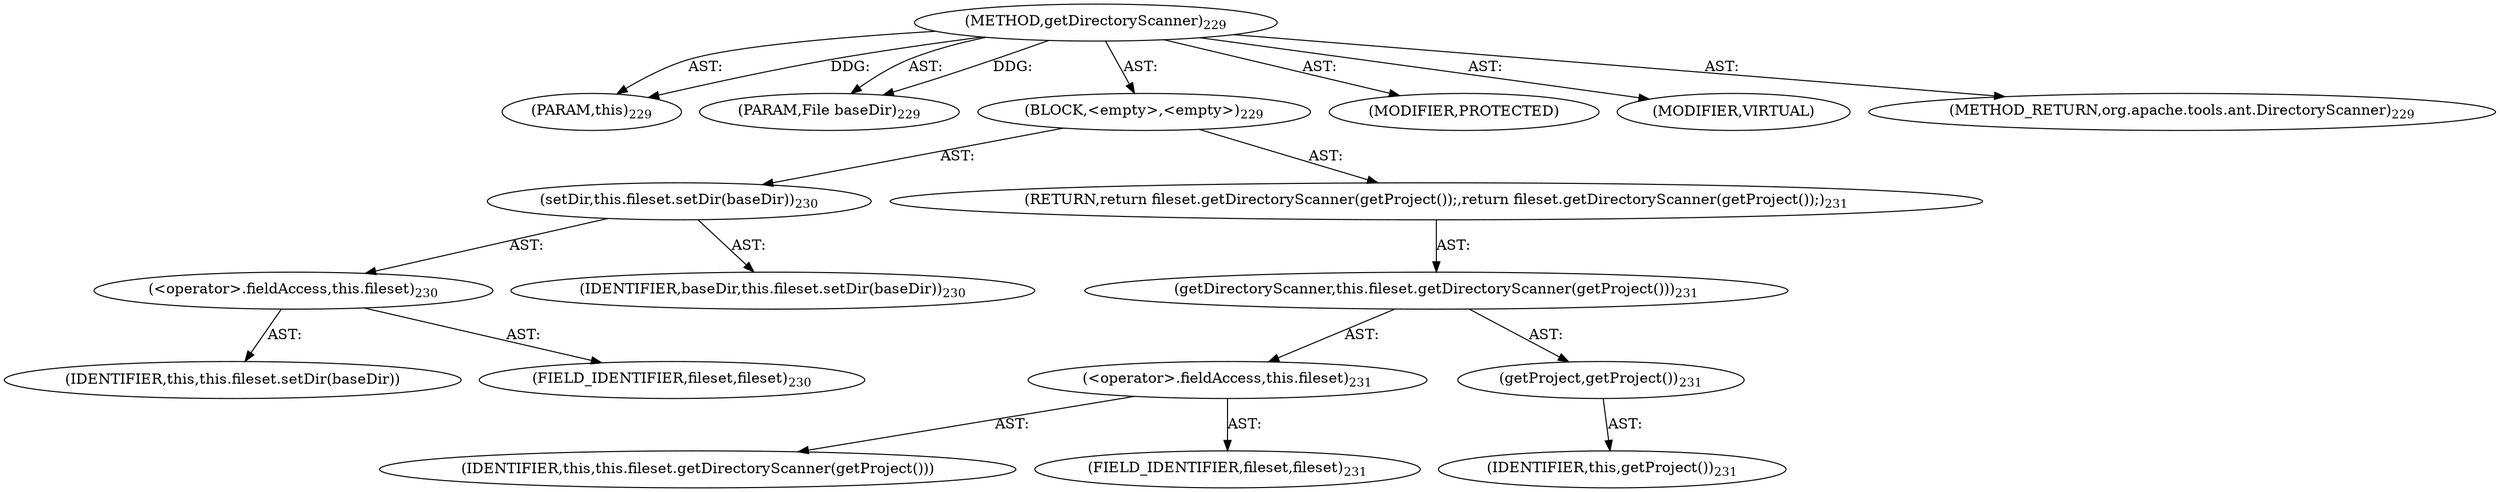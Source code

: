 digraph "getDirectoryScanner" {  
"111669149707" [label = <(METHOD,getDirectoryScanner)<SUB>229</SUB>> ]
"115964116994" [label = <(PARAM,this)<SUB>229</SUB>> ]
"115964117010" [label = <(PARAM,File baseDir)<SUB>229</SUB>> ]
"25769803793" [label = <(BLOCK,&lt;empty&gt;,&lt;empty&gt;)<SUB>229</SUB>> ]
"30064771130" [label = <(setDir,this.fileset.setDir(baseDir))<SUB>230</SUB>> ]
"30064771131" [label = <(&lt;operator&gt;.fieldAccess,this.fileset)<SUB>230</SUB>> ]
"68719476777" [label = <(IDENTIFIER,this,this.fileset.setDir(baseDir))> ]
"55834574859" [label = <(FIELD_IDENTIFIER,fileset,fileset)<SUB>230</SUB>> ]
"68719476778" [label = <(IDENTIFIER,baseDir,this.fileset.setDir(baseDir))<SUB>230</SUB>> ]
"146028888069" [label = <(RETURN,return fileset.getDirectoryScanner(getProject());,return fileset.getDirectoryScanner(getProject());)<SUB>231</SUB>> ]
"30064771132" [label = <(getDirectoryScanner,this.fileset.getDirectoryScanner(getProject()))<SUB>231</SUB>> ]
"30064771133" [label = <(&lt;operator&gt;.fieldAccess,this.fileset)<SUB>231</SUB>> ]
"68719476779" [label = <(IDENTIFIER,this,this.fileset.getDirectoryScanner(getProject()))> ]
"55834574860" [label = <(FIELD_IDENTIFIER,fileset,fileset)<SUB>231</SUB>> ]
"30064771134" [label = <(getProject,getProject())<SUB>231</SUB>> ]
"68719476741" [label = <(IDENTIFIER,this,getProject())<SUB>231</SUB>> ]
"133143986199" [label = <(MODIFIER,PROTECTED)> ]
"133143986200" [label = <(MODIFIER,VIRTUAL)> ]
"128849018891" [label = <(METHOD_RETURN,org.apache.tools.ant.DirectoryScanner)<SUB>229</SUB>> ]
  "111669149707" -> "115964116994"  [ label = "AST: "] 
  "111669149707" -> "115964117010"  [ label = "AST: "] 
  "111669149707" -> "25769803793"  [ label = "AST: "] 
  "111669149707" -> "133143986199"  [ label = "AST: "] 
  "111669149707" -> "133143986200"  [ label = "AST: "] 
  "111669149707" -> "128849018891"  [ label = "AST: "] 
  "25769803793" -> "30064771130"  [ label = "AST: "] 
  "25769803793" -> "146028888069"  [ label = "AST: "] 
  "30064771130" -> "30064771131"  [ label = "AST: "] 
  "30064771130" -> "68719476778"  [ label = "AST: "] 
  "30064771131" -> "68719476777"  [ label = "AST: "] 
  "30064771131" -> "55834574859"  [ label = "AST: "] 
  "146028888069" -> "30064771132"  [ label = "AST: "] 
  "30064771132" -> "30064771133"  [ label = "AST: "] 
  "30064771132" -> "30064771134"  [ label = "AST: "] 
  "30064771133" -> "68719476779"  [ label = "AST: "] 
  "30064771133" -> "55834574860"  [ label = "AST: "] 
  "30064771134" -> "68719476741"  [ label = "AST: "] 
  "111669149707" -> "115964116994"  [ label = "DDG: "] 
  "111669149707" -> "115964117010"  [ label = "DDG: "] 
}
